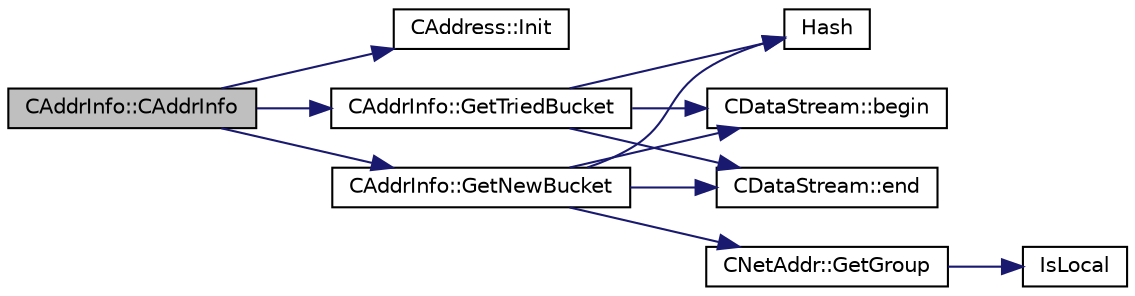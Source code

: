 digraph "CAddrInfo::CAddrInfo"
{
  edge [fontname="Helvetica",fontsize="10",labelfontname="Helvetica",labelfontsize="10"];
  node [fontname="Helvetica",fontsize="10",shape=record];
  rankdir="LR";
  Node3 [label="CAddrInfo::CAddrInfo",height=0.2,width=0.4,color="black", fillcolor="grey75", style="filled", fontcolor="black"];
  Node3 -> Node4 [color="midnightblue",fontsize="10",style="solid",fontname="Helvetica"];
  Node4 [label="CAddress::Init",height=0.2,width=0.4,color="black", fillcolor="white", style="filled",URL="$d1/d6c/class_c_address.html#ac060c84dcf47b8ccfae0142c9b29a243"];
  Node3 -> Node5 [color="midnightblue",fontsize="10",style="solid",fontname="Helvetica"];
  Node5 [label="CAddrInfo::GetTriedBucket",height=0.2,width=0.4,color="black", fillcolor="white", style="filled",URL="$dd/d92/class_c_addr_info.html#a2a541a16ab155a09afc6666328e920b2"];
  Node5 -> Node6 [color="midnightblue",fontsize="10",style="solid",fontname="Helvetica"];
  Node6 [label="Hash",height=0.2,width=0.4,color="black", fillcolor="white", style="filled",URL="$db/dfb/hash_8h.html#ab3f6c437460137530d86e09c2c102e99"];
  Node5 -> Node7 [color="midnightblue",fontsize="10",style="solid",fontname="Helvetica"];
  Node7 [label="CDataStream::begin",height=0.2,width=0.4,color="black", fillcolor="white", style="filled",URL="$d5/d41/class_c_data_stream.html#a2355d11752d8622badfbc03e9ed192fd"];
  Node5 -> Node8 [color="midnightblue",fontsize="10",style="solid",fontname="Helvetica"];
  Node8 [label="CDataStream::end",height=0.2,width=0.4,color="black", fillcolor="white", style="filled",URL="$d5/d41/class_c_data_stream.html#a66409dbd4403682fe674e2e71173cab4"];
  Node3 -> Node9 [color="midnightblue",fontsize="10",style="solid",fontname="Helvetica"];
  Node9 [label="CAddrInfo::GetNewBucket",height=0.2,width=0.4,color="black", fillcolor="white", style="filled",URL="$dd/d92/class_c_addr_info.html#a85faee0bb6c4d2bd6e63ed66c011bc75"];
  Node9 -> Node10 [color="midnightblue",fontsize="10",style="solid",fontname="Helvetica"];
  Node10 [label="CNetAddr::GetGroup",height=0.2,width=0.4,color="black", fillcolor="white", style="filled",URL="$d3/dc3/class_c_net_addr.html#a6f8211515f809f6972ce327433d41458"];
  Node10 -> Node11 [color="midnightblue",fontsize="10",style="solid",fontname="Helvetica"];
  Node11 [label="IsLocal",height=0.2,width=0.4,color="black", fillcolor="white", style="filled",URL="$dd/d84/net_8cpp.html#a16fa1bd4d34c4c29c90903fc3cdf7517",tooltip="check whether a given address is potentially local "];
  Node9 -> Node6 [color="midnightblue",fontsize="10",style="solid",fontname="Helvetica"];
  Node9 -> Node7 [color="midnightblue",fontsize="10",style="solid",fontname="Helvetica"];
  Node9 -> Node8 [color="midnightblue",fontsize="10",style="solid",fontname="Helvetica"];
}
